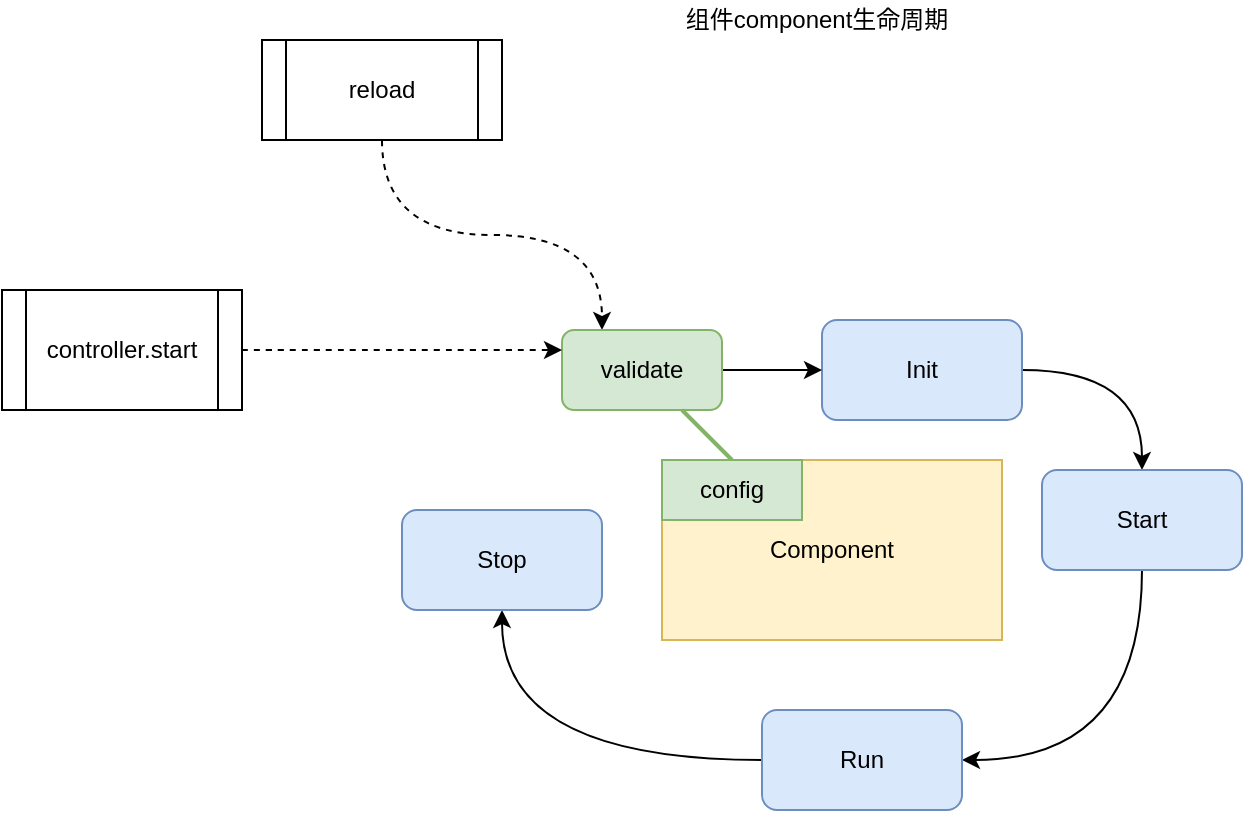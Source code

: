 <mxfile version="13.10.2" type="github">
  <diagram id="_-yG6WXE8SpCH9C6XkkC" name="Page-1">
    <mxGraphModel dx="1426" dy="771" grid="0" gridSize="10" guides="1" tooltips="1" connect="1" arrows="1" fold="1" page="1" pageScale="1" pageWidth="827" pageHeight="1169" math="0" shadow="0">
      <root>
        <mxCell id="0" />
        <mxCell id="1" parent="0" />
        <mxCell id="OMftC91fWA-DbwsZ1LiL-6" style="edgeStyle=orthogonalEdgeStyle;rounded=0;orthogonalLoop=1;jettySize=auto;html=1;exitX=1;exitY=0.5;exitDx=0;exitDy=0;curved=1;" edge="1" parent="1" source="OMftC91fWA-DbwsZ1LiL-1" target="OMftC91fWA-DbwsZ1LiL-3">
          <mxGeometry relative="1" as="geometry" />
        </mxCell>
        <mxCell id="OMftC91fWA-DbwsZ1LiL-1" value="Init" style="rounded=1;whiteSpace=wrap;html=1;fillColor=#dae8fc;strokeColor=#6c8ebf;" vertex="1" parent="1">
          <mxGeometry x="440" y="170" width="100" height="50" as="geometry" />
        </mxCell>
        <mxCell id="OMftC91fWA-DbwsZ1LiL-2" value="Component" style="rounded=0;whiteSpace=wrap;html=1;fillColor=#fff2cc;strokeColor=#d6b656;" vertex="1" parent="1">
          <mxGeometry x="360" y="240" width="170" height="90" as="geometry" />
        </mxCell>
        <mxCell id="OMftC91fWA-DbwsZ1LiL-7" style="edgeStyle=orthogonalEdgeStyle;curved=1;rounded=0;orthogonalLoop=1;jettySize=auto;html=1;entryX=1;entryY=0.5;entryDx=0;entryDy=0;" edge="1" parent="1" source="OMftC91fWA-DbwsZ1LiL-3" target="OMftC91fWA-DbwsZ1LiL-4">
          <mxGeometry relative="1" as="geometry">
            <Array as="points">
              <mxPoint x="600" y="390" />
            </Array>
          </mxGeometry>
        </mxCell>
        <mxCell id="OMftC91fWA-DbwsZ1LiL-3" value="Start" style="rounded=1;whiteSpace=wrap;html=1;fillColor=#dae8fc;strokeColor=#6c8ebf;" vertex="1" parent="1">
          <mxGeometry x="550" y="245" width="100" height="50" as="geometry" />
        </mxCell>
        <mxCell id="OMftC91fWA-DbwsZ1LiL-8" style="edgeStyle=orthogonalEdgeStyle;curved=1;rounded=0;orthogonalLoop=1;jettySize=auto;html=1;exitX=0;exitY=0.5;exitDx=0;exitDy=0;" edge="1" parent="1" source="OMftC91fWA-DbwsZ1LiL-4" target="OMftC91fWA-DbwsZ1LiL-5">
          <mxGeometry relative="1" as="geometry" />
        </mxCell>
        <mxCell id="OMftC91fWA-DbwsZ1LiL-4" value="Run" style="rounded=1;whiteSpace=wrap;html=1;fillColor=#dae8fc;strokeColor=#6c8ebf;" vertex="1" parent="1">
          <mxGeometry x="410" y="365" width="100" height="50" as="geometry" />
        </mxCell>
        <mxCell id="OMftC91fWA-DbwsZ1LiL-5" value="Stop" style="rounded=1;whiteSpace=wrap;html=1;fillColor=#dae8fc;strokeColor=#6c8ebf;" vertex="1" parent="1">
          <mxGeometry x="230" y="265" width="100" height="50" as="geometry" />
        </mxCell>
        <mxCell id="OMftC91fWA-DbwsZ1LiL-18" style="edgeStyle=orthogonalEdgeStyle;curved=1;rounded=0;orthogonalLoop=1;jettySize=auto;html=1;exitX=0.5;exitY=1;exitDx=0;exitDy=0;entryX=0.25;entryY=0;entryDx=0;entryDy=0;strokeWidth=1;dashed=1;" edge="1" parent="1" source="OMftC91fWA-DbwsZ1LiL-10" target="OMftC91fWA-DbwsZ1LiL-15">
          <mxGeometry relative="1" as="geometry" />
        </mxCell>
        <mxCell id="OMftC91fWA-DbwsZ1LiL-10" value="reload" style="shape=process;whiteSpace=wrap;html=1;backgroundOutline=1;" vertex="1" parent="1">
          <mxGeometry x="160" y="30" width="120" height="50" as="geometry" />
        </mxCell>
        <mxCell id="OMftC91fWA-DbwsZ1LiL-17" style="edgeStyle=orthogonalEdgeStyle;curved=1;rounded=0;orthogonalLoop=1;jettySize=auto;html=1;exitX=1;exitY=0.5;exitDx=0;exitDy=0;entryX=0;entryY=0.5;entryDx=0;entryDy=0;strokeWidth=1;" edge="1" parent="1" source="OMftC91fWA-DbwsZ1LiL-15" target="OMftC91fWA-DbwsZ1LiL-1">
          <mxGeometry relative="1" as="geometry" />
        </mxCell>
        <mxCell id="OMftC91fWA-DbwsZ1LiL-15" value="validate" style="rounded=1;whiteSpace=wrap;html=1;fillColor=#d5e8d4;strokeColor=#82b366;" vertex="1" parent="1">
          <mxGeometry x="310" y="175" width="80" height="40" as="geometry" />
        </mxCell>
        <mxCell id="OMftC91fWA-DbwsZ1LiL-22" style="rounded=0;orthogonalLoop=1;jettySize=auto;html=1;exitX=0.5;exitY=0;exitDx=0;exitDy=0;entryX=0.75;entryY=1;entryDx=0;entryDy=0;startArrow=none;startFill=0;strokeWidth=2;endArrow=none;endFill=0;fillColor=#d5e8d4;strokeColor=#82b366;" edge="1" parent="1" source="OMftC91fWA-DbwsZ1LiL-20" target="OMftC91fWA-DbwsZ1LiL-15">
          <mxGeometry relative="1" as="geometry" />
        </mxCell>
        <mxCell id="OMftC91fWA-DbwsZ1LiL-20" value="config" style="rounded=0;whiteSpace=wrap;html=1;fillColor=#d5e8d4;strokeColor=#82b366;" vertex="1" parent="1">
          <mxGeometry x="360" y="240" width="70" height="30" as="geometry" />
        </mxCell>
        <mxCell id="OMftC91fWA-DbwsZ1LiL-25" style="edgeStyle=orthogonalEdgeStyle;curved=1;rounded=0;orthogonalLoop=1;jettySize=auto;html=1;exitX=1;exitY=0.5;exitDx=0;exitDy=0;entryX=0;entryY=0.25;entryDx=0;entryDy=0;dashed=1;startArrow=none;startFill=0;endArrow=classic;endFill=1;strokeWidth=1;" edge="1" parent="1" source="OMftC91fWA-DbwsZ1LiL-23" target="OMftC91fWA-DbwsZ1LiL-15">
          <mxGeometry relative="1" as="geometry" />
        </mxCell>
        <mxCell id="OMftC91fWA-DbwsZ1LiL-23" value="controller.start" style="shape=process;whiteSpace=wrap;html=1;backgroundOutline=1;" vertex="1" parent="1">
          <mxGeometry x="30" y="155" width="120" height="60" as="geometry" />
        </mxCell>
        <mxCell id="OMftC91fWA-DbwsZ1LiL-26" value="组件component生命周期" style="text;html=1;strokeColor=none;fillColor=none;align=center;verticalAlign=middle;whiteSpace=wrap;rounded=0;" vertex="1" parent="1">
          <mxGeometry x="360" y="10" width="155" height="20" as="geometry" />
        </mxCell>
      </root>
    </mxGraphModel>
  </diagram>
</mxfile>
